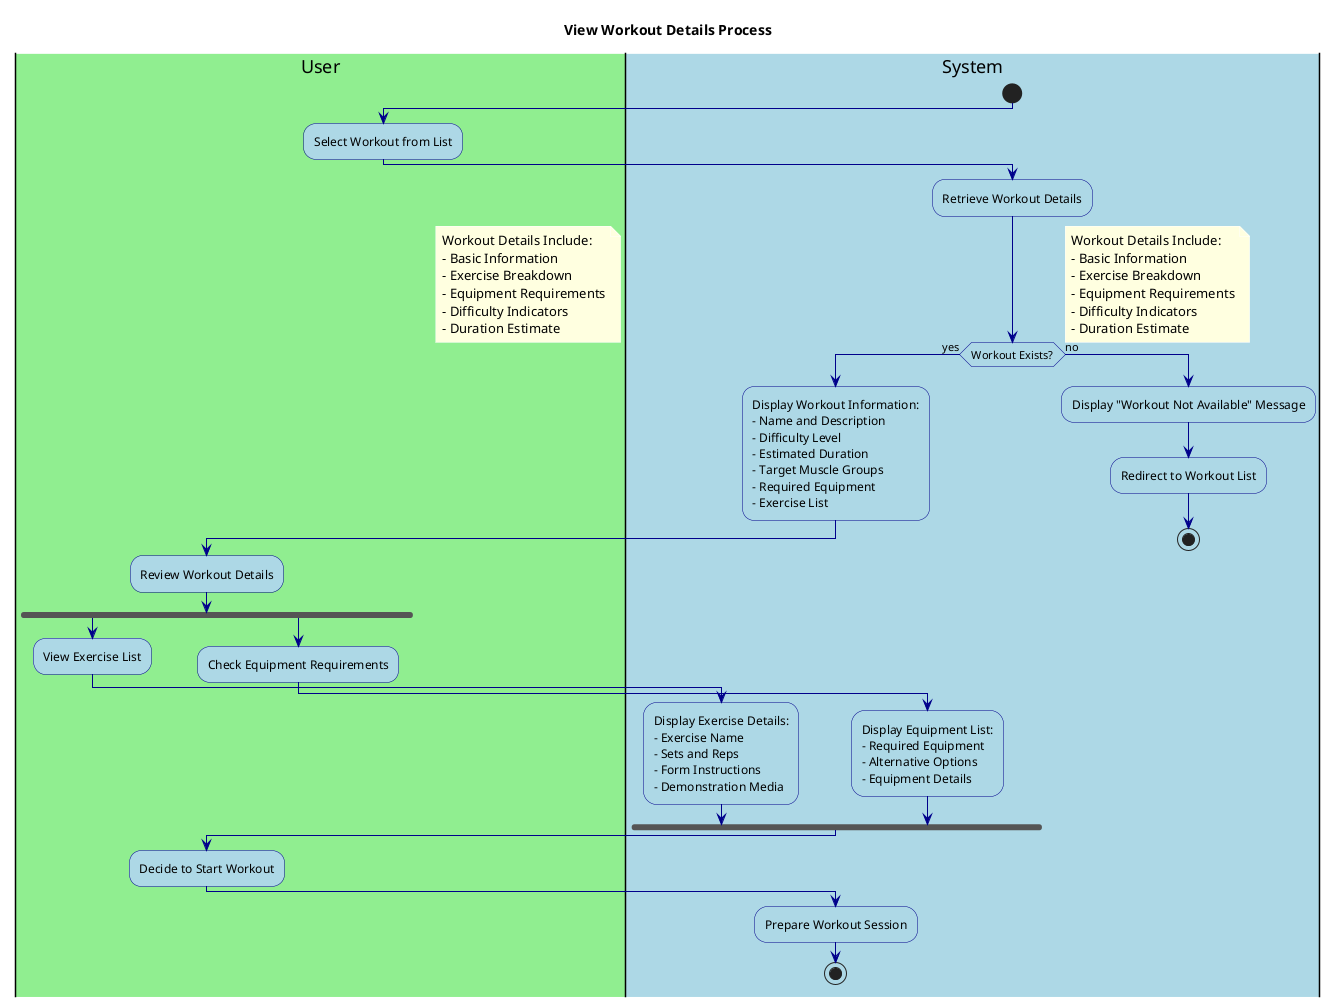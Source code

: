 @startuml ViewWorkoutDetails

' Styling
skinparam backgroundColor white
skinparam activity {
    BackgroundColor LightBlue
    BorderColor DarkBlue
    FontColor Black
}
skinparam arrow {
    Color DarkBlue
    FontColor Black
}
skinparam note {
    BackgroundColor LightYellow
    BorderColor DarkYellow
    FontColor Black
}

title View Workout Details Process

|#LightGreen|User|
|#LightBlue|System|

start

|User|
:Select Workout from List;

|System|
:Retrieve Workout Details;

if (Workout Exists?) then (yes)
  :Display Workout Information:
  - Name and Description
  - Difficulty Level
  - Estimated Duration
  - Target Muscle Groups
  - Required Equipment
  - Exercise List;
  
  |User|
  :Review Workout Details;
  
  fork
    |User|
    :View Exercise List;
    
    |System|
    :Display Exercise Details:
    - Exercise Name
    - Sets and Reps
    - Form Instructions
    - Demonstration Media;
  fork again
    |User|
    :Check Equipment Requirements;
    
    |System|
    :Display Equipment List:
    - Required Equipment
    - Alternative Options
    - Equipment Details;
  end fork
  
  |User|
  :Decide to Start Workout;
  
  |System|
  :Prepare Workout Session;
  
  stop
else (no)
  :Display "Workout Not Available" Message;
  :Redirect to Workout List;
  
  stop
endif

note right
  Workout Details Include:
  - Basic Information
  - Exercise Breakdown
  - Equipment Requirements
  - Difficulty Indicators
  - Duration Estimate
end note

@enduml 